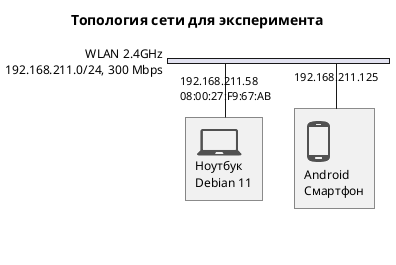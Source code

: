 @startuml

!include <office/Devices/cell_phone_android_proportional>
!include <office/Devices/device_laptop>

title Топология сети для эксперимента
nwdiag {
    network WLAN_2_4 {
        description = "WLAN 2.4GHz";
        address = "192.168.211.0/24, 300 Mbps";
        laptop [address = "192.168.211.58, 08:00:27:F9:67:AB", description = "<$device_laptop>\nНоутбук\nDebian 11"];
        mobile_phone [address = "192.168.211.125, ", description = "<$cell_phone_android_proportional>\nAndroid\nСмартфон"];
    }
}

@enduml
